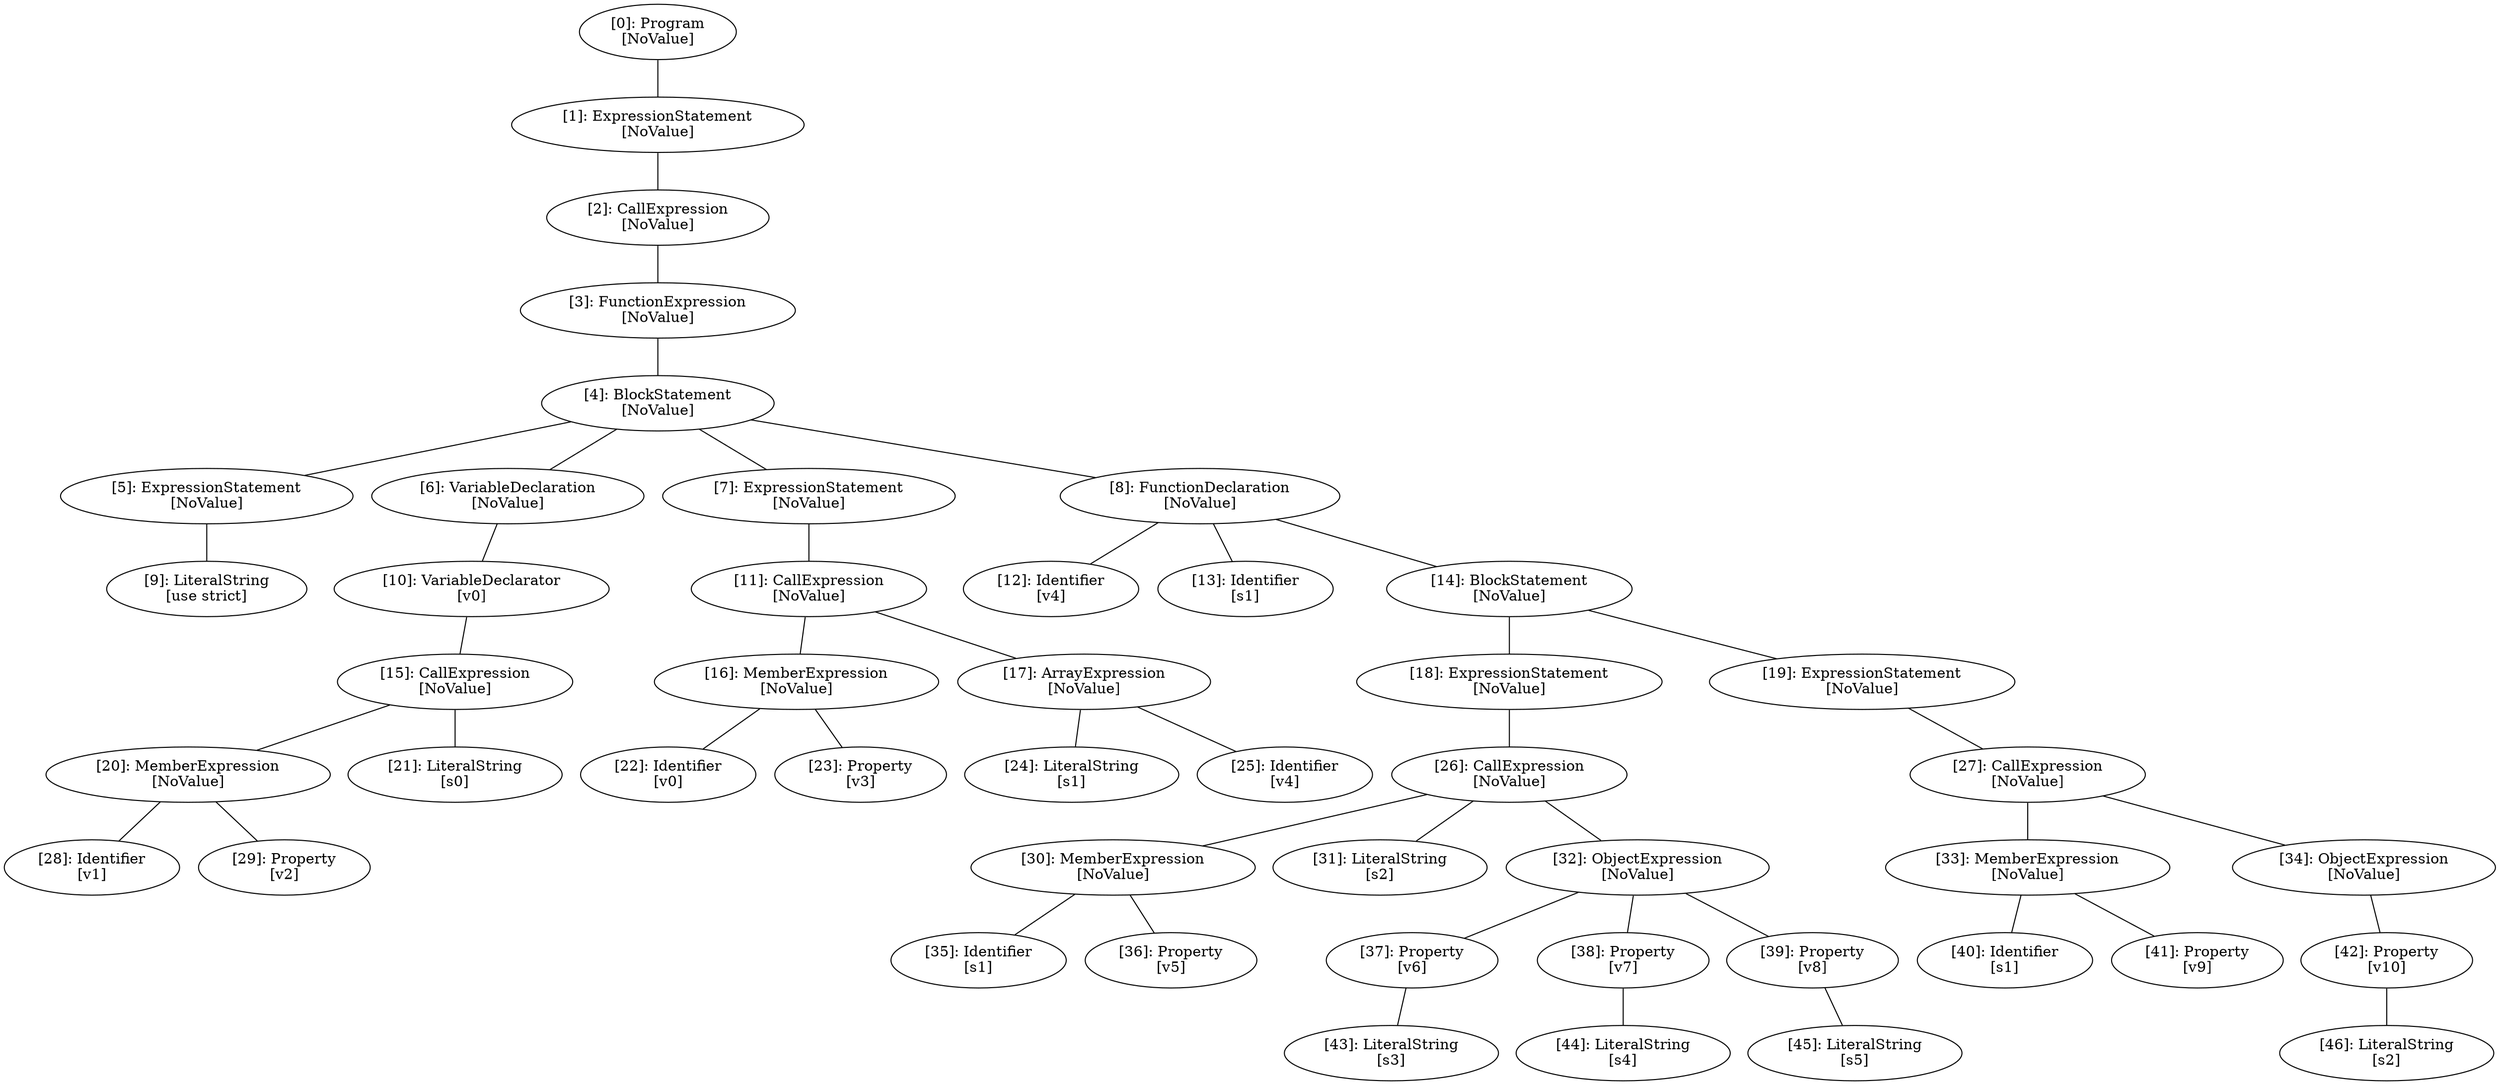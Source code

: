 // Result
graph {
	0 [label="[0]: Program
[NoValue]"]
	1 [label="[1]: ExpressionStatement
[NoValue]"]
	2 [label="[2]: CallExpression
[NoValue]"]
	3 [label="[3]: FunctionExpression
[NoValue]"]
	4 [label="[4]: BlockStatement
[NoValue]"]
	5 [label="[5]: ExpressionStatement
[NoValue]"]
	6 [label="[6]: VariableDeclaration
[NoValue]"]
	7 [label="[7]: ExpressionStatement
[NoValue]"]
	8 [label="[8]: FunctionDeclaration
[NoValue]"]
	9 [label="[9]: LiteralString
[use strict]"]
	10 [label="[10]: VariableDeclarator
[v0]"]
	11 [label="[11]: CallExpression
[NoValue]"]
	12 [label="[12]: Identifier
[v4]"]
	13 [label="[13]: Identifier
[s1]"]
	14 [label="[14]: BlockStatement
[NoValue]"]
	15 [label="[15]: CallExpression
[NoValue]"]
	16 [label="[16]: MemberExpression
[NoValue]"]
	17 [label="[17]: ArrayExpression
[NoValue]"]
	18 [label="[18]: ExpressionStatement
[NoValue]"]
	19 [label="[19]: ExpressionStatement
[NoValue]"]
	20 [label="[20]: MemberExpression
[NoValue]"]
	21 [label="[21]: LiteralString
[s0]"]
	22 [label="[22]: Identifier
[v0]"]
	23 [label="[23]: Property
[v3]"]
	24 [label="[24]: LiteralString
[s1]"]
	25 [label="[25]: Identifier
[v4]"]
	26 [label="[26]: CallExpression
[NoValue]"]
	27 [label="[27]: CallExpression
[NoValue]"]
	28 [label="[28]: Identifier
[v1]"]
	29 [label="[29]: Property
[v2]"]
	30 [label="[30]: MemberExpression
[NoValue]"]
	31 [label="[31]: LiteralString
[s2]"]
	32 [label="[32]: ObjectExpression
[NoValue]"]
	33 [label="[33]: MemberExpression
[NoValue]"]
	34 [label="[34]: ObjectExpression
[NoValue]"]
	35 [label="[35]: Identifier
[s1]"]
	36 [label="[36]: Property
[v5]"]
	37 [label="[37]: Property
[v6]"]
	38 [label="[38]: Property
[v7]"]
	39 [label="[39]: Property
[v8]"]
	40 [label="[40]: Identifier
[s1]"]
	41 [label="[41]: Property
[v9]"]
	42 [label="[42]: Property
[v10]"]
	43 [label="[43]: LiteralString
[s3]"]
	44 [label="[44]: LiteralString
[s4]"]
	45 [label="[45]: LiteralString
[s5]"]
	46 [label="[46]: LiteralString
[s2]"]
	0 -- 1
	1 -- 2
	2 -- 3
	3 -- 4
	4 -- 5
	4 -- 6
	4 -- 7
	4 -- 8
	5 -- 9
	6 -- 10
	7 -- 11
	8 -- 12
	8 -- 13
	8 -- 14
	10 -- 15
	11 -- 16
	11 -- 17
	14 -- 18
	14 -- 19
	15 -- 20
	15 -- 21
	16 -- 22
	16 -- 23
	17 -- 24
	17 -- 25
	18 -- 26
	19 -- 27
	20 -- 28
	20 -- 29
	26 -- 30
	26 -- 31
	26 -- 32
	27 -- 33
	27 -- 34
	30 -- 35
	30 -- 36
	32 -- 37
	32 -- 38
	32 -- 39
	33 -- 40
	33 -- 41
	34 -- 42
	37 -- 43
	38 -- 44
	39 -- 45
	42 -- 46
}

